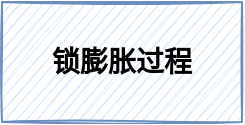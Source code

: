 <mxfile version="14.4.3" type="github">
  <diagram id="EUVJfp99UCqNtmatN9Db" name="Page-1">
    <mxGraphModel dx="868" dy="450" grid="1" gridSize="10" guides="1" tooltips="1" connect="1" arrows="1" fold="1" page="1" pageScale="1" pageWidth="827" pageHeight="1169" math="0" shadow="0">
      <root>
        <mxCell id="0" />
        <mxCell id="1" parent="0" />
        <mxCell id="WWVrkGQW8vriv1KRbUgk-1" value="锁膨胀过程" style="rounded=0;whiteSpace=wrap;html=1;fontStyle=1;fontSize=14;fillColor=#dae8fc;strokeColor=#6c8ebf;shadow=0;sketch=1;" vertex="1" parent="1">
          <mxGeometry x="40" y="30" width="120" height="60" as="geometry" />
        </mxCell>
      </root>
    </mxGraphModel>
  </diagram>
</mxfile>
